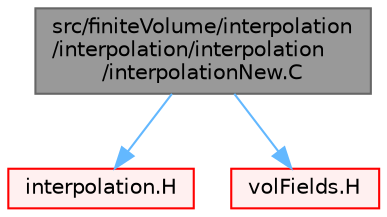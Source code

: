 digraph "src/finiteVolume/interpolation/interpolation/interpolation/interpolationNew.C"
{
 // LATEX_PDF_SIZE
  bgcolor="transparent";
  edge [fontname=Helvetica,fontsize=10,labelfontname=Helvetica,labelfontsize=10];
  node [fontname=Helvetica,fontsize=10,shape=box,height=0.2,width=0.4];
  Node1 [id="Node000001",label="src/finiteVolume/interpolation\l/interpolation/interpolation\l/interpolationNew.C",height=0.2,width=0.4,color="gray40", fillcolor="grey60", style="filled", fontcolor="black",tooltip=" "];
  Node1 -> Node2 [id="edge1_Node000001_Node000002",color="steelblue1",style="solid",tooltip=" "];
  Node2 [id="Node000002",label="interpolation.H",height=0.2,width=0.4,color="red", fillcolor="#FFF0F0", style="filled",URL="$interpolation_8H.html",tooltip=" "];
  Node1 -> Node373 [id="edge2_Node000001_Node000373",color="steelblue1",style="solid",tooltip=" "];
  Node373 [id="Node000373",label="volFields.H",height=0.2,width=0.4,color="red", fillcolor="#FFF0F0", style="filled",URL="$volFields_8H.html",tooltip=" "];
}

